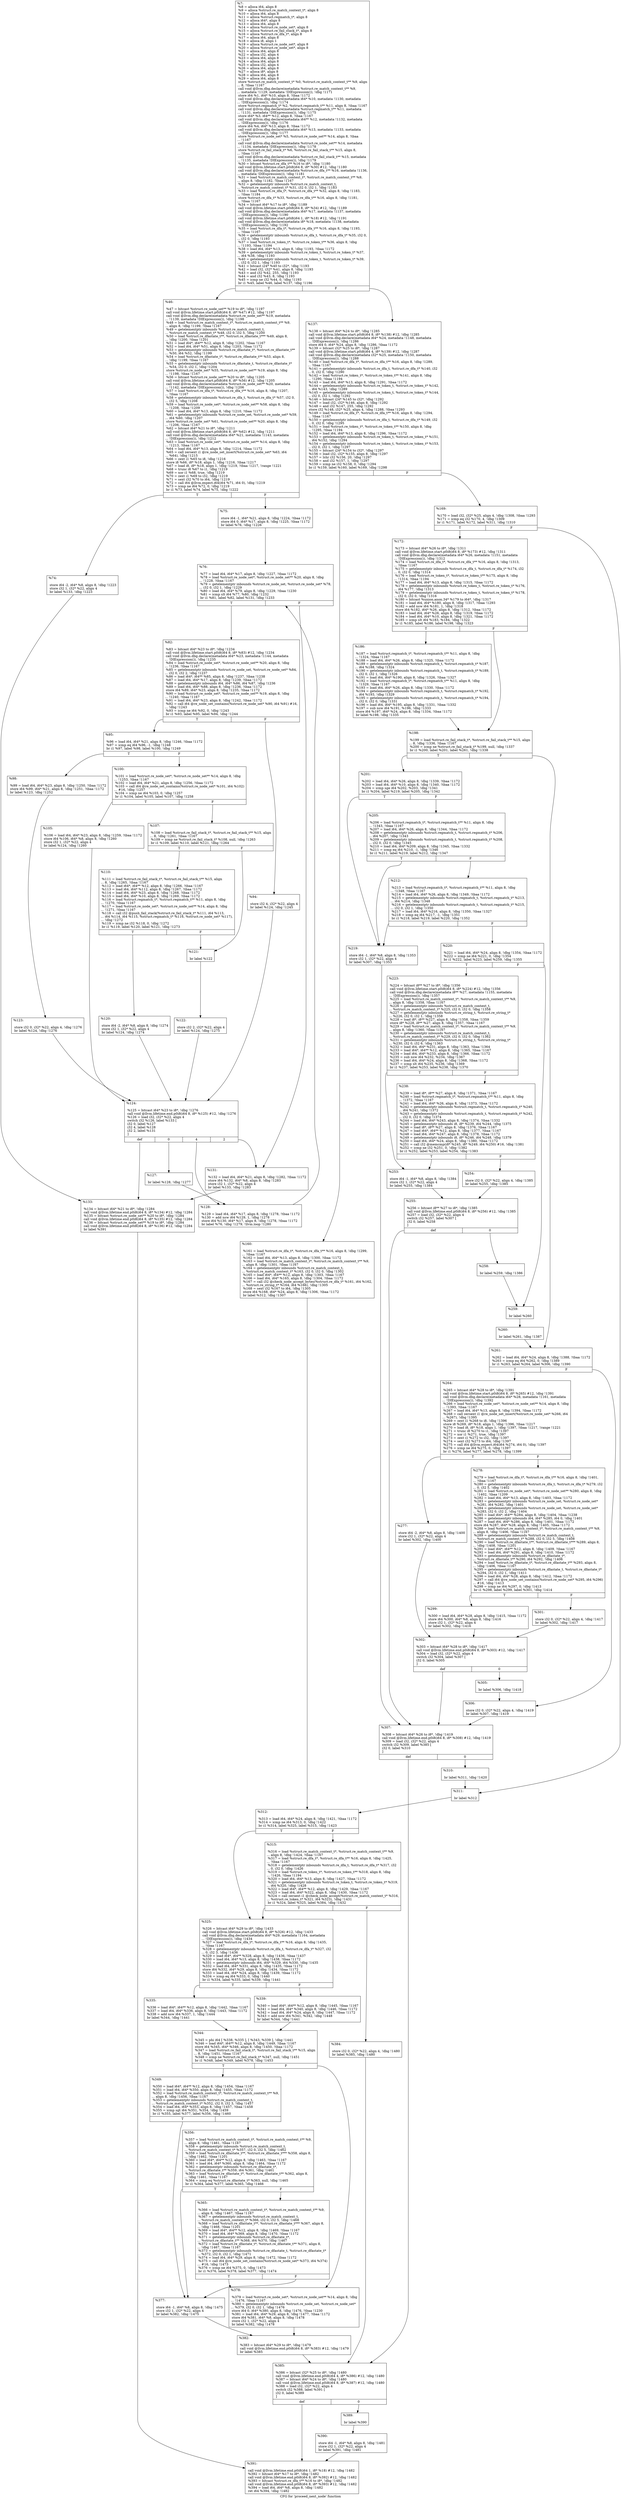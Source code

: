 digraph "CFG for 'proceed_next_node' function" {
	label="CFG for 'proceed_next_node' function";

	Node0xe24ca0 [shape=record,label="{%7:\l  %8 = alloca i64, align 8\l  %9 = alloca %struct.re_match_context_t*, align 8\l  %10 = alloca i64, align 8\l  %11 = alloca %struct.regmatch_t*, align 8\l  %12 = alloca i64*, align 8\l  %13 = alloca i64, align 8\l  %14 = alloca %struct.re_node_set*, align 8\l  %15 = alloca %struct.re_fail_stack_t*, align 8\l  %16 = alloca %struct.re_dfa_t*, align 8\l  %17 = alloca i64, align 8\l  %18 = alloca i8, align 1\l  %19 = alloca %struct.re_node_set*, align 8\l  %20 = alloca %struct.re_node_set*, align 8\l  %21 = alloca i64, align 8\l  %22 = alloca i32, align 4\l  %23 = alloca i64, align 8\l  %24 = alloca i64, align 8\l  %25 = alloca i32, align 4\l  %26 = alloca i64, align 8\l  %27 = alloca i8*, align 8\l  %28 = alloca i64, align 8\l  %29 = alloca i64, align 8\l  store %struct.re_match_context_t* %0, %struct.re_match_context_t** %9, align\l... 8, !tbaa !1167\l  call void @llvm.dbg.declare(metadata %struct.re_match_context_t** %9,\l... metadata !1129, metadata !DIExpression()), !dbg !1171\l  store i64 %1, i64* %10, align 8, !tbaa !1172\l  call void @llvm.dbg.declare(metadata i64* %10, metadata !1130, metadata\l... !DIExpression()), !dbg !1174\l  store %struct.regmatch_t* %2, %struct.regmatch_t** %11, align 8, !tbaa !1167\l  call void @llvm.dbg.declare(metadata %struct.regmatch_t** %11, metadata\l... !1131, metadata !DIExpression()), !dbg !1175\l  store i64* %3, i64** %12, align 8, !tbaa !1167\l  call void @llvm.dbg.declare(metadata i64** %12, metadata !1132, metadata\l... !DIExpression()), !dbg !1176\l  store i64 %4, i64* %13, align 8, !tbaa !1172\l  call void @llvm.dbg.declare(metadata i64* %13, metadata !1133, metadata\l... !DIExpression()), !dbg !1177\l  store %struct.re_node_set* %5, %struct.re_node_set** %14, align 8, !tbaa\l... !1167\l  call void @llvm.dbg.declare(metadata %struct.re_node_set** %14, metadata\l... !1134, metadata !DIExpression()), !dbg !1178\l  store %struct.re_fail_stack_t* %6, %struct.re_fail_stack_t** %15, align 8,\l... !tbaa !1167\l  call void @llvm.dbg.declare(metadata %struct.re_fail_stack_t** %15, metadata\l... !1135, metadata !DIExpression()), !dbg !1179\l  %30 = bitcast %struct.re_dfa_t** %16 to i8*, !dbg !1180\l  call void @llvm.lifetime.start.p0i8(i64 8, i8* %30) #12, !dbg !1180\l  call void @llvm.dbg.declare(metadata %struct.re_dfa_t** %16, metadata !1136,\l... metadata !DIExpression()), !dbg !1181\l  %31 = load %struct.re_match_context_t*, %struct.re_match_context_t** %9,\l... align 8, !dbg !1182, !tbaa !1167\l  %32 = getelementptr inbounds %struct.re_match_context_t,\l... %struct.re_match_context_t* %31, i32 0, i32 1, !dbg !1183\l  %33 = load %struct.re_dfa_t*, %struct.re_dfa_t** %32, align 8, !dbg !1183,\l... !tbaa !1184\l  store %struct.re_dfa_t* %33, %struct.re_dfa_t** %16, align 8, !dbg !1181,\l... !tbaa !1167\l  %34 = bitcast i64* %17 to i8*, !dbg !1189\l  call void @llvm.lifetime.start.p0i8(i64 8, i8* %34) #12, !dbg !1189\l  call void @llvm.dbg.declare(metadata i64* %17, metadata !1137, metadata\l... !DIExpression()), !dbg !1190\l  call void @llvm.lifetime.start.p0i8(i64 1, i8* %18) #12, !dbg !1191\l  call void @llvm.dbg.declare(metadata i8* %18, metadata !1138, metadata\l... !DIExpression()), !dbg !1192\l  %35 = load %struct.re_dfa_t*, %struct.re_dfa_t** %16, align 8, !dbg !1193,\l... !tbaa !1167\l  %36 = getelementptr inbounds %struct.re_dfa_t, %struct.re_dfa_t* %35, i32 0,\l... i32 0, !dbg !1193\l  %37 = load %struct.re_token_t*, %struct.re_token_t** %36, align 8, !dbg\l... !1193, !tbaa !1194\l  %38 = load i64, i64* %13, align 8, !dbg !1193, !tbaa !1172\l  %39 = getelementptr inbounds %struct.re_token_t, %struct.re_token_t* %37,\l... i64 %38, !dbg !1193\l  %40 = getelementptr inbounds %struct.re_token_t, %struct.re_token_t* %39,\l... i32 0, i32 1, !dbg !1193\l  %41 = bitcast i24* %40 to i32*, !dbg !1193\l  %42 = load i32, i32* %41, align 8, !dbg !1193\l  %43 = and i32 %42, 255, !dbg !1193\l  %44 = and i32 %43, 8, !dbg !1193\l  %45 = icmp ne i32 %44, 0, !dbg !1193\l  br i1 %45, label %46, label %137, !dbg !1196\l|{<s0>T|<s1>F}}"];
	Node0xe24ca0:s0 -> Node0xe286a0;
	Node0xe24ca0:s1 -> Node0xe28d30;
	Node0xe286a0 [shape=record,label="{%46:\l\l  %47 = bitcast %struct.re_node_set** %19 to i8*, !dbg !1197\l  call void @llvm.lifetime.start.p0i8(i64 8, i8* %47) #12, !dbg !1197\l  call void @llvm.dbg.declare(metadata %struct.re_node_set** %19, metadata\l... !1139, metadata !DIExpression()), !dbg !1198\l  %48 = load %struct.re_match_context_t*, %struct.re_match_context_t** %9,\l... align 8, !dbg !1199, !tbaa !1167\l  %49 = getelementptr inbounds %struct.re_match_context_t,\l... %struct.re_match_context_t* %48, i32 0, i32 5, !dbg !1200\l  %50 = load %struct.re_dfastate_t**, %struct.re_dfastate_t*** %49, align 8,\l... !dbg !1200, !tbaa !1201\l  %51 = load i64*, i64** %12, align 8, !dbg !1202, !tbaa !1167\l  %52 = load i64, i64* %51, align 8, !dbg !1203, !tbaa !1172\l  %53 = getelementptr inbounds %struct.re_dfastate_t*, %struct.re_dfastate_t**\l... %50, i64 %52, !dbg !1199\l  %54 = load %struct.re_dfastate_t*, %struct.re_dfastate_t** %53, align 8,\l... !dbg !1199, !tbaa !1167\l  %55 = getelementptr inbounds %struct.re_dfastate_t, %struct.re_dfastate_t*\l... %54, i32 0, i32 1, !dbg !1204\l  store %struct.re_node_set* %55, %struct.re_node_set** %19, align 8, !dbg\l... !1198, !tbaa !1167\l  %56 = bitcast %struct.re_node_set** %20 to i8*, !dbg !1205\l  call void @llvm.lifetime.start.p0i8(i64 8, i8* %56) #12, !dbg !1205\l  call void @llvm.dbg.declare(metadata %struct.re_node_set** %20, metadata\l... !1142, metadata !DIExpression()), !dbg !1206\l  %57 = load %struct.re_dfa_t*, %struct.re_dfa_t** %16, align 8, !dbg !1207,\l... !tbaa !1167\l  %58 = getelementptr inbounds %struct.re_dfa_t, %struct.re_dfa_t* %57, i32 0,\l... i32 5, !dbg !1208\l  %59 = load %struct.re_node_set*, %struct.re_node_set** %58, align 8, !dbg\l... !1208, !tbaa !1209\l  %60 = load i64, i64* %13, align 8, !dbg !1210, !tbaa !1172\l  %61 = getelementptr inbounds %struct.re_node_set, %struct.re_node_set* %59,\l... i64 %60, !dbg !1207\l  store %struct.re_node_set* %61, %struct.re_node_set** %20, align 8, !dbg\l... !1206, !tbaa !1167\l  %62 = bitcast i64* %21 to i8*, !dbg !1211\l  call void @llvm.lifetime.start.p0i8(i64 8, i8* %62) #12, !dbg !1211\l  call void @llvm.dbg.declare(metadata i64* %21, metadata !1143, metadata\l... !DIExpression()), !dbg !1212\l  %63 = load %struct.re_node_set*, %struct.re_node_set** %14, align 8, !dbg\l... !1213, !tbaa !1167\l  %64 = load i64, i64* %13, align 8, !dbg !1214, !tbaa !1172\l  %65 = call zeroext i1 @re_node_set_insert(%struct.re_node_set* %63, i64\l... %64), !dbg !1215\l  %66 = zext i1 %65 to i8, !dbg !1216\l  store i8 %66, i8* %18, align 1, !dbg !1216, !tbaa !1217\l  %67 = load i8, i8* %18, align 1, !dbg !1219, !tbaa !1217, !range !1221\l  %68 = trunc i8 %67 to i1, !dbg !1219\l  %69 = xor i1 %68, true, !dbg !1219\l  %70 = zext i1 %69 to i32, !dbg !1219\l  %71 = sext i32 %70 to i64, !dbg !1219\l  %72 = call i64 @llvm.expect.i64(i64 %71, i64 0), !dbg !1219\l  %73 = icmp ne i64 %72, 0, !dbg !1219\l  br i1 %73, label %74, label %75, !dbg !1222\l|{<s0>T|<s1>F}}"];
	Node0xe286a0:s0 -> Node0xe286f0;
	Node0xe286a0:s1 -> Node0xe28740;
	Node0xe286f0 [shape=record,label="{%74:\l\l  store i64 -2, i64* %8, align 8, !dbg !1223\l  store i32 1, i32* %22, align 4\l  br label %133, !dbg !1223\l}"];
	Node0xe286f0 -> Node0xe28ce0;
	Node0xe28740 [shape=record,label="{%75:\l\l  store i64 -1, i64* %21, align 8, !dbg !1224, !tbaa !1172\l  store i64 0, i64* %17, align 8, !dbg !1225, !tbaa !1172\l  br label %76, !dbg !1226\l}"];
	Node0xe28740 -> Node0xe28790;
	Node0xe28790 [shape=record,label="{%76:\l\l  %77 = load i64, i64* %17, align 8, !dbg !1227, !tbaa !1172\l  %78 = load %struct.re_node_set*, %struct.re_node_set** %20, align 8, !dbg\l... !1228, !tbaa !1167\l  %79 = getelementptr inbounds %struct.re_node_set, %struct.re_node_set* %78,\l... i32 0, i32 1, !dbg !1229\l  %80 = load i64, i64* %79, align 8, !dbg !1229, !tbaa !1230\l  %81 = icmp slt i64 %77, %80, !dbg !1232\l  br i1 %81, label %82, label %131, !dbg !1233\l|{<s0>T|<s1>F}}"];
	Node0xe28790:s0 -> Node0xe287e0;
	Node0xe28790:s1 -> Node0xe28c90;
	Node0xe287e0 [shape=record,label="{%82:\l\l  %83 = bitcast i64* %23 to i8*, !dbg !1234\l  call void @llvm.lifetime.start.p0i8(i64 8, i8* %83) #12, !dbg !1234\l  call void @llvm.dbg.declare(metadata i64* %23, metadata !1144, metadata\l... !DIExpression()), !dbg !1235\l  %84 = load %struct.re_node_set*, %struct.re_node_set** %20, align 8, !dbg\l... !1236, !tbaa !1167\l  %85 = getelementptr inbounds %struct.re_node_set, %struct.re_node_set* %84,\l... i32 0, i32 2, !dbg !1237\l  %86 = load i64*, i64** %85, align 8, !dbg !1237, !tbaa !1238\l  %87 = load i64, i64* %17, align 8, !dbg !1239, !tbaa !1172\l  %88 = getelementptr inbounds i64, i64* %86, i64 %87, !dbg !1236\l  %89 = load i64, i64* %88, align 8, !dbg !1236, !tbaa !1172\l  store i64 %89, i64* %23, align 8, !dbg !1235, !tbaa !1172\l  %90 = load %struct.re_node_set*, %struct.re_node_set** %19, align 8, !dbg\l... !1240, !tbaa !1167\l  %91 = load i64, i64* %23, align 8, !dbg !1242, !tbaa !1172\l  %92 = call i64 @re_node_set_contains(%struct.re_node_set* %90, i64 %91) #16,\l... !dbg !1243\l  %93 = icmp ne i64 %92, 0, !dbg !1243\l  br i1 %93, label %95, label %94, !dbg !1244\l|{<s0>T|<s1>F}}"];
	Node0xe287e0:s0 -> Node0xe28880;
	Node0xe287e0:s1 -> Node0xe28830;
	Node0xe28830 [shape=record,label="{%94:\l\l  store i32 4, i32* %22, align 4\l  br label %124, !dbg !1245\l}"];
	Node0xe28830 -> Node0xe28ba0;
	Node0xe28880 [shape=record,label="{%95:\l\l  %96 = load i64, i64* %21, align 8, !dbg !1246, !tbaa !1172\l  %97 = icmp eq i64 %96, -1, !dbg !1248\l  br i1 %97, label %98, label %100, !dbg !1249\l|{<s0>T|<s1>F}}"];
	Node0xe28880:s0 -> Node0xe288d0;
	Node0xe28880:s1 -> Node0xe28920;
	Node0xe288d0 [shape=record,label="{%98:\l\l  %99 = load i64, i64* %23, align 8, !dbg !1250, !tbaa !1172\l  store i64 %99, i64* %21, align 8, !dbg !1251, !tbaa !1172\l  br label %123, !dbg !1252\l}"];
	Node0xe288d0 -> Node0xe28b50;
	Node0xe28920 [shape=record,label="{%100:\l\l  %101 = load %struct.re_node_set*, %struct.re_node_set** %14, align 8, !dbg\l... !1253, !tbaa !1167\l  %102 = load i64, i64* %21, align 8, !dbg !1256, !tbaa !1172\l  %103 = call i64 @re_node_set_contains(%struct.re_node_set* %101, i64 %102)\l... #16, !dbg !1257\l  %104 = icmp ne i64 %103, 0, !dbg !1257\l  br i1 %104, label %105, label %107, !dbg !1258\l|{<s0>T|<s1>F}}"];
	Node0xe28920:s0 -> Node0xe28970;
	Node0xe28920:s1 -> Node0xe289c0;
	Node0xe28970 [shape=record,label="{%105:\l\l  %106 = load i64, i64* %23, align 8, !dbg !1259, !tbaa !1172\l  store i64 %106, i64* %8, align 8, !dbg !1260\l  store i32 1, i32* %22, align 4\l  br label %124, !dbg !1260\l}"];
	Node0xe28970 -> Node0xe28ba0;
	Node0xe289c0 [shape=record,label="{%107:\l\l  %108 = load %struct.re_fail_stack_t*, %struct.re_fail_stack_t** %15, align\l... 8, !dbg !1261, !tbaa !1167\l  %109 = icmp ne %struct.re_fail_stack_t* %108, null, !dbg !1263\l  br i1 %109, label %110, label %121, !dbg !1264\l|{<s0>T|<s1>F}}"];
	Node0xe289c0:s0 -> Node0xe28a10;
	Node0xe289c0:s1 -> Node0xe28ab0;
	Node0xe28a10 [shape=record,label="{%110:\l\l  %111 = load %struct.re_fail_stack_t*, %struct.re_fail_stack_t** %15, align\l... 8, !dbg !1265, !tbaa !1167\l  %112 = load i64*, i64** %12, align 8, !dbg !1266, !tbaa !1167\l  %113 = load i64, i64* %112, align 8, !dbg !1267, !tbaa !1172\l  %114 = load i64, i64* %23, align 8, !dbg !1268, !tbaa !1172\l  %115 = load i64, i64* %10, align 8, !dbg !1269, !tbaa !1172\l  %116 = load %struct.regmatch_t*, %struct.regmatch_t** %11, align 8, !dbg\l... !1270, !tbaa !1167\l  %117 = load %struct.re_node_set*, %struct.re_node_set** %14, align 8, !dbg\l... !1271, !tbaa !1167\l  %118 = call i32 @push_fail_stack(%struct.re_fail_stack_t* %111, i64 %113,\l... i64 %114, i64 %115, %struct.regmatch_t* %116, %struct.re_node_set* %117),\l... !dbg !1272\l  %119 = icmp ne i32 %118, 0, !dbg !1272\l  br i1 %119, label %120, label %121, !dbg !1273\l|{<s0>T|<s1>F}}"];
	Node0xe28a10:s0 -> Node0xe28a60;
	Node0xe28a10:s1 -> Node0xe28ab0;
	Node0xe28a60 [shape=record,label="{%120:\l\l  store i64 -2, i64* %8, align 8, !dbg !1274\l  store i32 1, i32* %22, align 4\l  br label %124, !dbg !1274\l}"];
	Node0xe28a60 -> Node0xe28ba0;
	Node0xe28ab0 [shape=record,label="{%121:\l\l  br label %122\l}"];
	Node0xe28ab0 -> Node0xe28b00;
	Node0xe28b00 [shape=record,label="{%122:\l\l  store i32 2, i32* %22, align 4\l  br label %124, !dbg !1275\l}"];
	Node0xe28b00 -> Node0xe28ba0;
	Node0xe28b50 [shape=record,label="{%123:\l\l  store i32 0, i32* %22, align 4, !dbg !1276\l  br label %124, !dbg !1276\l}"];
	Node0xe28b50 -> Node0xe28ba0;
	Node0xe28ba0 [shape=record,label="{%124:\l\l  %125 = bitcast i64* %23 to i8*, !dbg !1276\l  call void @llvm.lifetime.end.p0i8(i64 8, i8* %125) #12, !dbg !1276\l  %126 = load i32, i32* %22, align 4\l  switch i32 %126, label %133 [\l    i32 0, label %127\l    i32 4, label %128\l    i32 2, label %131\l  ]\l|{<s0>def|<s1>0|<s2>4|<s3>2}}"];
	Node0xe28ba0:s0 -> Node0xe28ce0;
	Node0xe28ba0:s1 -> Node0xe28bf0;
	Node0xe28ba0:s2 -> Node0xe28c40;
	Node0xe28ba0:s3 -> Node0xe28c90;
	Node0xe28bf0 [shape=record,label="{%127:\l\l  br label %128, !dbg !1277\l}"];
	Node0xe28bf0 -> Node0xe28c40;
	Node0xe28c40 [shape=record,label="{%128:\l\l  %129 = load i64, i64* %17, align 8, !dbg !1278, !tbaa !1172\l  %130 = add nsw i64 %129, 1, !dbg !1278\l  store i64 %130, i64* %17, align 8, !dbg !1278, !tbaa !1172\l  br label %76, !dbg !1279, !llvm.loop !1280\l}"];
	Node0xe28c40 -> Node0xe28790;
	Node0xe28c90 [shape=record,label="{%131:\l\l  %132 = load i64, i64* %21, align 8, !dbg !1282, !tbaa !1172\l  store i64 %132, i64* %8, align 8, !dbg !1283\l  store i32 1, i32* %22, align 4\l  br label %133, !dbg !1283\l}"];
	Node0xe28c90 -> Node0xe28ce0;
	Node0xe28ce0 [shape=record,label="{%133:\l\l  %134 = bitcast i64* %21 to i8*, !dbg !1284\l  call void @llvm.lifetime.end.p0i8(i64 8, i8* %134) #12, !dbg !1284\l  %135 = bitcast %struct.re_node_set** %20 to i8*, !dbg !1284\l  call void @llvm.lifetime.end.p0i8(i64 8, i8* %135) #12, !dbg !1284\l  %136 = bitcast %struct.re_node_set** %19 to i8*, !dbg !1284\l  call void @llvm.lifetime.end.p0i8(i64 8, i8* %136) #12, !dbg !1284\l  br label %391\l}"];
	Node0xe28ce0 -> Node0xe29be0;
	Node0xe28d30 [shape=record,label="{%137:\l\l  %138 = bitcast i64* %24 to i8*, !dbg !1285\l  call void @llvm.lifetime.start.p0i8(i64 8, i8* %138) #12, !dbg !1285\l  call void @llvm.dbg.declare(metadata i64* %24, metadata !1148, metadata\l... !DIExpression()), !dbg !1286\l  store i64 0, i64* %24, align 8, !dbg !1286, !tbaa !1172\l  %139 = bitcast i32* %25 to i8*, !dbg !1287\l  call void @llvm.lifetime.start.p0i8(i64 4, i8* %139) #12, !dbg !1287\l  call void @llvm.dbg.declare(metadata i32* %25, metadata !1150, metadata\l... !DIExpression()), !dbg !1288\l  %140 = load %struct.re_dfa_t*, %struct.re_dfa_t** %16, align 8, !dbg !1289,\l... !tbaa !1167\l  %141 = getelementptr inbounds %struct.re_dfa_t, %struct.re_dfa_t* %140, i32\l... 0, i32 0, !dbg !1290\l  %142 = load %struct.re_token_t*, %struct.re_token_t** %141, align 8, !dbg\l... !1290, !tbaa !1194\l  %143 = load i64, i64* %13, align 8, !dbg !1291, !tbaa !1172\l  %144 = getelementptr inbounds %struct.re_token_t, %struct.re_token_t* %142,\l... i64 %143, !dbg !1289\l  %145 = getelementptr inbounds %struct.re_token_t, %struct.re_token_t* %144,\l... i32 0, i32 1, !dbg !1292\l  %146 = bitcast i24* %145 to i32*, !dbg !1292\l  %147 = load i32, i32* %146, align 8, !dbg !1292\l  %148 = and i32 %147, 255, !dbg !1292\l  store i32 %148, i32* %25, align 4, !dbg !1288, !tbaa !1293\l  %149 = load %struct.re_dfa_t*, %struct.re_dfa_t** %16, align 8, !dbg !1294,\l... !tbaa !1167\l  %150 = getelementptr inbounds %struct.re_dfa_t, %struct.re_dfa_t* %149, i32\l... 0, i32 0, !dbg !1295\l  %151 = load %struct.re_token_t*, %struct.re_token_t** %150, align 8, !dbg\l... !1295, !tbaa !1194\l  %152 = load i64, i64* %13, align 8, !dbg !1296, !tbaa !1172\l  %153 = getelementptr inbounds %struct.re_token_t, %struct.re_token_t* %151,\l... i64 %152, !dbg !1294\l  %154 = getelementptr inbounds %struct.re_token_t, %struct.re_token_t* %153,\l... i32 0, i32 1, !dbg !1297\l  %155 = bitcast i24* %154 to i32*, !dbg !1297\l  %156 = load i32, i32* %155, align 8, !dbg !1297\l  %157 = lshr i32 %156, 20, !dbg !1297\l  %158 = and i32 %157, 1, !dbg !1297\l  %159 = icmp ne i32 %158, 0, !dbg !1294\l  br i1 %159, label %160, label %169, !dbg !1298\l|{<s0>T|<s1>F}}"];
	Node0xe28d30:s0 -> Node0xe28d80;
	Node0xe28d30:s1 -> Node0xe28dd0;
	Node0xe28d80 [shape=record,label="{%160:\l\l  %161 = load %struct.re_dfa_t*, %struct.re_dfa_t** %16, align 8, !dbg !1299,\l... !tbaa !1167\l  %162 = load i64, i64* %13, align 8, !dbg !1300, !tbaa !1172\l  %163 = load %struct.re_match_context_t*, %struct.re_match_context_t** %9,\l... align 8, !dbg !1301, !tbaa !1167\l  %164 = getelementptr inbounds %struct.re_match_context_t,\l... %struct.re_match_context_t* %163, i32 0, i32 0, !dbg !1302\l  %165 = load i64*, i64** %12, align 8, !dbg !1303, !tbaa !1167\l  %166 = load i64, i64* %165, align 8, !dbg !1304, !tbaa !1172\l  %167 = call i32 @check_node_accept_bytes(%struct.re_dfa_t* %161, i64 %162,\l... %struct.re_string_t* %164, i64 %166), !dbg !1305\l  %168 = sext i32 %167 to i64, !dbg !1305\l  store i64 %168, i64* %24, align 8, !dbg !1306, !tbaa !1172\l  br label %312, !dbg !1307\l}"];
	Node0xe28d80 -> Node0xe296e0;
	Node0xe28dd0 [shape=record,label="{%169:\l\l  %170 = load i32, i32* %25, align 4, !dbg !1308, !tbaa !1293\l  %171 = icmp eq i32 %170, 4, !dbg !1309\l  br i1 %171, label %172, label %311, !dbg !1310\l|{<s0>T|<s1>F}}"];
	Node0xe28dd0:s0 -> Node0xe28e20;
	Node0xe28dd0:s1 -> Node0xe29690;
	Node0xe28e20 [shape=record,label="{%172:\l\l  %173 = bitcast i64* %26 to i8*, !dbg !1311\l  call void @llvm.lifetime.start.p0i8(i64 8, i8* %173) #12, !dbg !1311\l  call void @llvm.dbg.declare(metadata i64* %26, metadata !1151, metadata\l... !DIExpression()), !dbg !1312\l  %174 = load %struct.re_dfa_t*, %struct.re_dfa_t** %16, align 8, !dbg !1313,\l... !tbaa !1167\l  %175 = getelementptr inbounds %struct.re_dfa_t, %struct.re_dfa_t* %174, i32\l... 0, i32 0, !dbg !1314\l  %176 = load %struct.re_token_t*, %struct.re_token_t** %175, align 8, !dbg\l... !1314, !tbaa !1194\l  %177 = load i64, i64* %13, align 8, !dbg !1315, !tbaa !1172\l  %178 = getelementptr inbounds %struct.re_token_t, %struct.re_token_t* %176,\l... i64 %177, !dbg !1313\l  %179 = getelementptr inbounds %struct.re_token_t, %struct.re_token_t* %178,\l... i32 0, i32 0, !dbg !1316\l  %180 = bitcast %union.anon.34* %179 to i64*, !dbg !1317\l  %181 = load i64, i64* %180, align 8, !dbg !1317, !tbaa !1293\l  %182 = add nsw i64 %181, 1, !dbg !1318\l  store i64 %182, i64* %26, align 8, !dbg !1312, !tbaa !1172\l  %183 = load i64, i64* %26, align 8, !dbg !1319, !tbaa !1172\l  %184 = load i64, i64* %10, align 8, !dbg !1321, !tbaa !1172\l  %185 = icmp slt i64 %183, %184, !dbg !1322\l  br i1 %185, label %186, label %198, !dbg !1323\l|{<s0>T|<s1>F}}"];
	Node0xe28e20:s0 -> Node0xe28e70;
	Node0xe28e20:s1 -> Node0xe28ec0;
	Node0xe28e70 [shape=record,label="{%186:\l\l  %187 = load %struct.regmatch_t*, %struct.regmatch_t** %11, align 8, !dbg\l... !1324, !tbaa !1167\l  %188 = load i64, i64* %26, align 8, !dbg !1325, !tbaa !1172\l  %189 = getelementptr inbounds %struct.regmatch_t, %struct.regmatch_t* %187,\l... i64 %188, !dbg !1324\l  %190 = getelementptr inbounds %struct.regmatch_t, %struct.regmatch_t* %189,\l... i32 0, i32 1, !dbg !1326\l  %191 = load i64, i64* %190, align 8, !dbg !1326, !tbaa !1327\l  %192 = load %struct.regmatch_t*, %struct.regmatch_t** %11, align 8, !dbg\l... !1329, !tbaa !1167\l  %193 = load i64, i64* %26, align 8, !dbg !1330, !tbaa !1172\l  %194 = getelementptr inbounds %struct.regmatch_t, %struct.regmatch_t* %192,\l... i64 %193, !dbg !1329\l  %195 = getelementptr inbounds %struct.regmatch_t, %struct.regmatch_t* %194,\l... i32 0, i32 0, !dbg !1331\l  %196 = load i64, i64* %195, align 8, !dbg !1331, !tbaa !1332\l  %197 = sub nsw i64 %191, %196, !dbg !1333\l  store i64 %197, i64* %24, align 8, !dbg !1334, !tbaa !1172\l  br label %198, !dbg !1335\l}"];
	Node0xe28e70 -> Node0xe28ec0;
	Node0xe28ec0 [shape=record,label="{%198:\l\l  %199 = load %struct.re_fail_stack_t*, %struct.re_fail_stack_t** %15, align\l... 8, !dbg !1336, !tbaa !1167\l  %200 = icmp ne %struct.re_fail_stack_t* %199, null, !dbg !1337\l  br i1 %200, label %201, label %261, !dbg !1338\l|{<s0>T|<s1>F}}"];
	Node0xe28ec0:s0 -> Node0xe28f10;
	Node0xe28ec0:s1 -> Node0xe29320;
	Node0xe28f10 [shape=record,label="{%201:\l\l  %202 = load i64, i64* %26, align 8, !dbg !1339, !tbaa !1172\l  %203 = load i64, i64* %10, align 8, !dbg !1340, !tbaa !1172\l  %204 = icmp sge i64 %202, %203, !dbg !1341\l  br i1 %204, label %219, label %205, !dbg !1342\l|{<s0>T|<s1>F}}"];
	Node0xe28f10:s0 -> Node0xe29000;
	Node0xe28f10:s1 -> Node0xe28f60;
	Node0xe28f60 [shape=record,label="{%205:\l\l  %206 = load %struct.regmatch_t*, %struct.regmatch_t** %11, align 8, !dbg\l... !1343, !tbaa !1167\l  %207 = load i64, i64* %26, align 8, !dbg !1344, !tbaa !1172\l  %208 = getelementptr inbounds %struct.regmatch_t, %struct.regmatch_t* %206,\l... i64 %207, !dbg !1343\l  %209 = getelementptr inbounds %struct.regmatch_t, %struct.regmatch_t* %208,\l... i32 0, i32 0, !dbg !1345\l  %210 = load i64, i64* %209, align 8, !dbg !1345, !tbaa !1332\l  %211 = icmp eq i64 %210, -1, !dbg !1346\l  br i1 %211, label %219, label %212, !dbg !1347\l|{<s0>T|<s1>F}}"];
	Node0xe28f60:s0 -> Node0xe29000;
	Node0xe28f60:s1 -> Node0xe28fb0;
	Node0xe28fb0 [shape=record,label="{%212:\l\l  %213 = load %struct.regmatch_t*, %struct.regmatch_t** %11, align 8, !dbg\l... !1348, !tbaa !1167\l  %214 = load i64, i64* %26, align 8, !dbg !1349, !tbaa !1172\l  %215 = getelementptr inbounds %struct.regmatch_t, %struct.regmatch_t* %213,\l... i64 %214, !dbg !1348\l  %216 = getelementptr inbounds %struct.regmatch_t, %struct.regmatch_t* %215,\l... i32 0, i32 1, !dbg !1350\l  %217 = load i64, i64* %216, align 8, !dbg !1350, !tbaa !1327\l  %218 = icmp eq i64 %217, -1, !dbg !1351\l  br i1 %218, label %219, label %220, !dbg !1352\l|{<s0>T|<s1>F}}"];
	Node0xe28fb0:s0 -> Node0xe29000;
	Node0xe28fb0:s1 -> Node0xe29050;
	Node0xe29000 [shape=record,label="{%219:\l\l  store i64 -1, i64* %8, align 8, !dbg !1353\l  store i32 1, i32* %22, align 4\l  br label %307, !dbg !1353\l}"];
	Node0xe29000 -> Node0xe295f0;
	Node0xe29050 [shape=record,label="{%220:\l\l  %221 = load i64, i64* %24, align 8, !dbg !1354, !tbaa !1172\l  %222 = icmp ne i64 %221, 0, !dbg !1354\l  br i1 %222, label %223, label %259, !dbg !1355\l|{<s0>T|<s1>F}}"];
	Node0xe29050:s0 -> Node0xe290a0;
	Node0xe29050:s1 -> Node0xe29280;
	Node0xe290a0 [shape=record,label="{%223:\l\l  %224 = bitcast i8** %27 to i8*, !dbg !1356\l  call void @llvm.lifetime.start.p0i8(i64 8, i8* %224) #12, !dbg !1356\l  call void @llvm.dbg.declare(metadata i8** %27, metadata !1155, metadata\l... !DIExpression()), !dbg !1357\l  %225 = load %struct.re_match_context_t*, %struct.re_match_context_t** %9,\l... align 8, !dbg !1358, !tbaa !1167\l  %226 = getelementptr inbounds %struct.re_match_context_t,\l... %struct.re_match_context_t* %225, i32 0, i32 0, !dbg !1358\l  %227 = getelementptr inbounds %struct.re_string_t, %struct.re_string_t*\l... %226, i32 0, i32 1, !dbg !1358\l  %228 = load i8*, i8** %227, align 8, !dbg !1358, !tbaa !1359\l  store i8* %228, i8** %27, align 8, !dbg !1357, !tbaa !1167\l  %229 = load %struct.re_match_context_t*, %struct.re_match_context_t** %9,\l... align 8, !dbg !1360, !tbaa !1167\l  %230 = getelementptr inbounds %struct.re_match_context_t,\l... %struct.re_match_context_t* %229, i32 0, i32 0, !dbg !1362\l  %231 = getelementptr inbounds %struct.re_string_t, %struct.re_string_t*\l... %230, i32 0, i32 6, !dbg !1363\l  %232 = load i64, i64* %231, align 8, !dbg !1363, !tbaa !1364\l  %233 = load i64*, i64** %12, align 8, !dbg !1365, !tbaa !1167\l  %234 = load i64, i64* %233, align 8, !dbg !1366, !tbaa !1172\l  %235 = sub nsw i64 %232, %234, !dbg !1367\l  %236 = load i64, i64* %24, align 8, !dbg !1368, !tbaa !1172\l  %237 = icmp slt i64 %235, %236, !dbg !1369\l  br i1 %237, label %253, label %238, !dbg !1370\l|{<s0>T|<s1>F}}"];
	Node0xe290a0:s0 -> Node0xe29140;
	Node0xe290a0:s1 -> Node0xe290f0;
	Node0xe290f0 [shape=record,label="{%238:\l\l  %239 = load i8*, i8** %27, align 8, !dbg !1371, !tbaa !1167\l  %240 = load %struct.regmatch_t*, %struct.regmatch_t** %11, align 8, !dbg\l... !1372, !tbaa !1167\l  %241 = load i64, i64* %26, align 8, !dbg !1373, !tbaa !1172\l  %242 = getelementptr inbounds %struct.regmatch_t, %struct.regmatch_t* %240,\l... i64 %241, !dbg !1372\l  %243 = getelementptr inbounds %struct.regmatch_t, %struct.regmatch_t* %242,\l... i32 0, i32 0, !dbg !1374\l  %244 = load i64, i64* %243, align 8, !dbg !1374, !tbaa !1332\l  %245 = getelementptr inbounds i8, i8* %239, i64 %244, !dbg !1375\l  %246 = load i8*, i8** %27, align 8, !dbg !1376, !tbaa !1167\l  %247 = load i64*, i64** %12, align 8, !dbg !1377, !tbaa !1167\l  %248 = load i64, i64* %247, align 8, !dbg !1378, !tbaa !1172\l  %249 = getelementptr inbounds i8, i8* %246, i64 %248, !dbg !1379\l  %250 = load i64, i64* %24, align 8, !dbg !1380, !tbaa !1172\l  %251 = call i32 @memcmp(i8* %245, i8* %249, i64 %250) #16, !dbg !1381\l  %252 = icmp ne i32 %251, 0, !dbg !1382\l  br i1 %252, label %253, label %254, !dbg !1383\l|{<s0>T|<s1>F}}"];
	Node0xe290f0:s0 -> Node0xe29140;
	Node0xe290f0:s1 -> Node0xe29190;
	Node0xe29140 [shape=record,label="{%253:\l\l  store i64 -1, i64* %8, align 8, !dbg !1384\l  store i32 1, i32* %22, align 4\l  br label %255, !dbg !1384\l}"];
	Node0xe29140 -> Node0xe291e0;
	Node0xe29190 [shape=record,label="{%254:\l\l  store i32 0, i32* %22, align 4, !dbg !1385\l  br label %255, !dbg !1385\l}"];
	Node0xe29190 -> Node0xe291e0;
	Node0xe291e0 [shape=record,label="{%255:\l\l  %256 = bitcast i8** %27 to i8*, !dbg !1385\l  call void @llvm.lifetime.end.p0i8(i64 8, i8* %256) #12, !dbg !1385\l  %257 = load i32, i32* %22, align 4\l  switch i32 %257, label %307 [\l    i32 0, label %258\l  ]\l|{<s0>def|<s1>0}}"];
	Node0xe291e0:s0 -> Node0xe295f0;
	Node0xe291e0:s1 -> Node0xe29230;
	Node0xe29230 [shape=record,label="{%258:\l\l  br label %259, !dbg !1386\l}"];
	Node0xe29230 -> Node0xe29280;
	Node0xe29280 [shape=record,label="{%259:\l\l  br label %260\l}"];
	Node0xe29280 -> Node0xe292d0;
	Node0xe292d0 [shape=record,label="{%260:\l\l  br label %261, !dbg !1387\l}"];
	Node0xe292d0 -> Node0xe29320;
	Node0xe29320 [shape=record,label="{%261:\l\l  %262 = load i64, i64* %24, align 8, !dbg !1388, !tbaa !1172\l  %263 = icmp eq i64 %262, 0, !dbg !1389\l  br i1 %263, label %264, label %306, !dbg !1390\l|{<s0>T|<s1>F}}"];
	Node0xe29320:s0 -> Node0xe29370;
	Node0xe29320:s1 -> Node0xe295a0;
	Node0xe29370 [shape=record,label="{%264:\l\l  %265 = bitcast i64* %28 to i8*, !dbg !1391\l  call void @llvm.lifetime.start.p0i8(i64 8, i8* %265) #12, !dbg !1391\l  call void @llvm.dbg.declare(metadata i64* %28, metadata !1161, metadata\l... !DIExpression()), !dbg !1392\l  %266 = load %struct.re_node_set*, %struct.re_node_set** %14, align 8, !dbg\l... !1393, !tbaa !1167\l  %267 = load i64, i64* %13, align 8, !dbg !1394, !tbaa !1172\l  %268 = call zeroext i1 @re_node_set_insert(%struct.re_node_set* %266, i64\l... %267), !dbg !1395\l  %269 = zext i1 %268 to i8, !dbg !1396\l  store i8 %269, i8* %18, align 1, !dbg !1396, !tbaa !1217\l  %270 = load i8, i8* %18, align 1, !dbg !1397, !tbaa !1217, !range !1221\l  %271 = trunc i8 %270 to i1, !dbg !1397\l  %272 = xor i1 %271, true, !dbg !1397\l  %273 = zext i1 %272 to i32, !dbg !1397\l  %274 = sext i32 %273 to i64, !dbg !1397\l  %275 = call i64 @llvm.expect.i64(i64 %274, i64 0), !dbg !1397\l  %276 = icmp ne i64 %275, 0, !dbg !1397\l  br i1 %276, label %277, label %278, !dbg !1399\l|{<s0>T|<s1>F}}"];
	Node0xe29370:s0 -> Node0xe293c0;
	Node0xe29370:s1 -> Node0xe29410;
	Node0xe293c0 [shape=record,label="{%277:\l\l  store i64 -2, i64* %8, align 8, !dbg !1400\l  store i32 1, i32* %22, align 4\l  br label %302, !dbg !1400\l}"];
	Node0xe293c0 -> Node0xe29500;
	Node0xe29410 [shape=record,label="{%278:\l\l  %279 = load %struct.re_dfa_t*, %struct.re_dfa_t** %16, align 8, !dbg !1401,\l... !tbaa !1167\l  %280 = getelementptr inbounds %struct.re_dfa_t, %struct.re_dfa_t* %279, i32\l... 0, i32 5, !dbg !1402\l  %281 = load %struct.re_node_set*, %struct.re_node_set** %280, align 8, !dbg\l... !1402, !tbaa !1209\l  %282 = load i64, i64* %13, align 8, !dbg !1403, !tbaa !1172\l  %283 = getelementptr inbounds %struct.re_node_set, %struct.re_node_set*\l... %281, i64 %282, !dbg !1401\l  %284 = getelementptr inbounds %struct.re_node_set, %struct.re_node_set*\l... %283, i32 0, i32 2, !dbg !1404\l  %285 = load i64*, i64** %284, align 8, !dbg !1404, !tbaa !1238\l  %286 = getelementptr inbounds i64, i64* %285, i64 0, !dbg !1401\l  %287 = load i64, i64* %286, align 8, !dbg !1401, !tbaa !1172\l  store i64 %287, i64* %28, align 8, !dbg !1405, !tbaa !1172\l  %288 = load %struct.re_match_context_t*, %struct.re_match_context_t** %9,\l... align 8, !dbg !1406, !tbaa !1167\l  %289 = getelementptr inbounds %struct.re_match_context_t,\l... %struct.re_match_context_t* %288, i32 0, i32 5, !dbg !1408\l  %290 = load %struct.re_dfastate_t**, %struct.re_dfastate_t*** %289, align 8,\l... !dbg !1408, !tbaa !1201\l  %291 = load i64*, i64** %12, align 8, !dbg !1409, !tbaa !1167\l  %292 = load i64, i64* %291, align 8, !dbg !1410, !tbaa !1172\l  %293 = getelementptr inbounds %struct.re_dfastate_t*,\l... %struct.re_dfastate_t** %290, i64 %292, !dbg !1406\l  %294 = load %struct.re_dfastate_t*, %struct.re_dfastate_t** %293, align 8,\l... !dbg !1406, !tbaa !1167\l  %295 = getelementptr inbounds %struct.re_dfastate_t, %struct.re_dfastate_t*\l... %294, i32 0, i32 1, !dbg !1411\l  %296 = load i64, i64* %28, align 8, !dbg !1412, !tbaa !1172\l  %297 = call i64 @re_node_set_contains(%struct.re_node_set* %295, i64 %296)\l... #16, !dbg !1413\l  %298 = icmp ne i64 %297, 0, !dbg !1413\l  br i1 %298, label %299, label %301, !dbg !1414\l|{<s0>T|<s1>F}}"];
	Node0xe29410:s0 -> Node0xe29460;
	Node0xe29410:s1 -> Node0xe294b0;
	Node0xe29460 [shape=record,label="{%299:\l\l  %300 = load i64, i64* %28, align 8, !dbg !1415, !tbaa !1172\l  store i64 %300, i64* %8, align 8, !dbg !1416\l  store i32 1, i32* %22, align 4\l  br label %302, !dbg !1416\l}"];
	Node0xe29460 -> Node0xe29500;
	Node0xe294b0 [shape=record,label="{%301:\l\l  store i32 0, i32* %22, align 4, !dbg !1417\l  br label %302, !dbg !1417\l}"];
	Node0xe294b0 -> Node0xe29500;
	Node0xe29500 [shape=record,label="{%302:\l\l  %303 = bitcast i64* %28 to i8*, !dbg !1417\l  call void @llvm.lifetime.end.p0i8(i64 8, i8* %303) #12, !dbg !1417\l  %304 = load i32, i32* %22, align 4\l  switch i32 %304, label %307 [\l    i32 0, label %305\l  ]\l|{<s0>def|<s1>0}}"];
	Node0xe29500:s0 -> Node0xe295f0;
	Node0xe29500:s1 -> Node0xe29550;
	Node0xe29550 [shape=record,label="{%305:\l\l  br label %306, !dbg !1418\l}"];
	Node0xe29550 -> Node0xe295a0;
	Node0xe295a0 [shape=record,label="{%306:\l\l  store i32 0, i32* %22, align 4, !dbg !1419\l  br label %307, !dbg !1419\l}"];
	Node0xe295a0 -> Node0xe295f0;
	Node0xe295f0 [shape=record,label="{%307:\l\l  %308 = bitcast i64* %26 to i8*, !dbg !1419\l  call void @llvm.lifetime.end.p0i8(i64 8, i8* %308) #12, !dbg !1419\l  %309 = load i32, i32* %22, align 4\l  switch i32 %309, label %385 [\l    i32 0, label %310\l  ]\l|{<s0>def|<s1>0}}"];
	Node0xe295f0:s0 -> Node0xe29af0;
	Node0xe295f0:s1 -> Node0xe29640;
	Node0xe29640 [shape=record,label="{%310:\l\l  br label %311, !dbg !1420\l}"];
	Node0xe29640 -> Node0xe29690;
	Node0xe29690 [shape=record,label="{%311:\l\l  br label %312\l}"];
	Node0xe29690 -> Node0xe296e0;
	Node0xe296e0 [shape=record,label="{%312:\l\l  %313 = load i64, i64* %24, align 8, !dbg !1421, !tbaa !1172\l  %314 = icmp ne i64 %313, 0, !dbg !1422\l  br i1 %314, label %325, label %315, !dbg !1423\l|{<s0>T|<s1>F}}"];
	Node0xe296e0:s0 -> Node0xe29780;
	Node0xe296e0:s1 -> Node0xe29730;
	Node0xe29730 [shape=record,label="{%315:\l\l  %316 = load %struct.re_match_context_t*, %struct.re_match_context_t** %9,\l... align 8, !dbg !1424, !tbaa !1167\l  %317 = load %struct.re_dfa_t*, %struct.re_dfa_t** %16, align 8, !dbg !1425,\l... !tbaa !1167\l  %318 = getelementptr inbounds %struct.re_dfa_t, %struct.re_dfa_t* %317, i32\l... 0, i32 0, !dbg !1426\l  %319 = load %struct.re_token_t*, %struct.re_token_t** %318, align 8, !dbg\l... !1426, !tbaa !1194\l  %320 = load i64, i64* %13, align 8, !dbg !1427, !tbaa !1172\l  %321 = getelementptr inbounds %struct.re_token_t, %struct.re_token_t* %319,\l... i64 %320, !dbg !1428\l  %322 = load i64*, i64** %12, align 8, !dbg !1429, !tbaa !1167\l  %323 = load i64, i64* %322, align 8, !dbg !1430, !tbaa !1172\l  %324 = call zeroext i1 @check_node_accept(%struct.re_match_context_t* %316,\l... %struct.re_token_t* %321, i64 %323), !dbg !1431\l  br i1 %324, label %325, label %384, !dbg !1432\l|{<s0>T|<s1>F}}"];
	Node0xe29730:s0 -> Node0xe29780;
	Node0xe29730:s1 -> Node0xe29aa0;
	Node0xe29780 [shape=record,label="{%325:\l\l  %326 = bitcast i64* %29 to i8*, !dbg !1433\l  call void @llvm.lifetime.start.p0i8(i64 8, i8* %326) #12, !dbg !1433\l  call void @llvm.dbg.declare(metadata i64* %29, metadata !1164, metadata\l... !DIExpression()), !dbg !1434\l  %327 = load %struct.re_dfa_t*, %struct.re_dfa_t** %16, align 8, !dbg !1435,\l... !tbaa !1167\l  %328 = getelementptr inbounds %struct.re_dfa_t, %struct.re_dfa_t* %327, i32\l... 0, i32 3, !dbg !1436\l  %329 = load i64*, i64** %328, align 8, !dbg !1436, !tbaa !1437\l  %330 = load i64, i64* %13, align 8, !dbg !1438, !tbaa !1172\l  %331 = getelementptr inbounds i64, i64* %329, i64 %330, !dbg !1435\l  %332 = load i64, i64* %331, align 8, !dbg !1435, !tbaa !1172\l  store i64 %332, i64* %29, align 8, !dbg !1434, !tbaa !1172\l  %333 = load i64, i64* %24, align 8, !dbg !1439, !tbaa !1172\l  %334 = icmp eq i64 %333, 0, !dbg !1440\l  br i1 %334, label %335, label %339, !dbg !1441\l|{<s0>T|<s1>F}}"];
	Node0xe29780:s0 -> Node0xe297d0;
	Node0xe29780:s1 -> Node0xe29820;
	Node0xe297d0 [shape=record,label="{%335:\l\l  %336 = load i64*, i64** %12, align 8, !dbg !1442, !tbaa !1167\l  %337 = load i64, i64* %336, align 8, !dbg !1443, !tbaa !1172\l  %338 = add nsw i64 %337, 1, !dbg !1444\l  br label %344, !dbg !1441\l}"];
	Node0xe297d0 -> Node0xe29870;
	Node0xe29820 [shape=record,label="{%339:\l\l  %340 = load i64*, i64** %12, align 8, !dbg !1445, !tbaa !1167\l  %341 = load i64, i64* %340, align 8, !dbg !1446, !tbaa !1172\l  %342 = load i64, i64* %24, align 8, !dbg !1447, !tbaa !1172\l  %343 = add nsw i64 %341, %342, !dbg !1448\l  br label %344, !dbg !1441\l}"];
	Node0xe29820 -> Node0xe29870;
	Node0xe29870 [shape=record,label="{%344:\l\l  %345 = phi i64 [ %338, %335 ], [ %343, %339 ], !dbg !1441\l  %346 = load i64*, i64** %12, align 8, !dbg !1449, !tbaa !1167\l  store i64 %345, i64* %346, align 8, !dbg !1450, !tbaa !1172\l  %347 = load %struct.re_fail_stack_t*, %struct.re_fail_stack_t** %15, align\l... 8, !dbg !1451, !tbaa !1167\l  %348 = icmp ne %struct.re_fail_stack_t* %347, null, !dbg !1451\l  br i1 %348, label %349, label %378, !dbg !1453\l|{<s0>T|<s1>F}}"];
	Node0xe29870:s0 -> Node0xe298c0;
	Node0xe29870:s1 -> Node0xe29a00;
	Node0xe298c0 [shape=record,label="{%349:\l\l  %350 = load i64*, i64** %12, align 8, !dbg !1454, !tbaa !1167\l  %351 = load i64, i64* %350, align 8, !dbg !1455, !tbaa !1172\l  %352 = load %struct.re_match_context_t*, %struct.re_match_context_t** %9,\l... align 8, !dbg !1456, !tbaa !1167\l  %353 = getelementptr inbounds %struct.re_match_context_t,\l... %struct.re_match_context_t* %352, i32 0, i32 3, !dbg !1457\l  %354 = load i64, i64* %353, align 8, !dbg !1457, !tbaa !1458\l  %355 = icmp sgt i64 %351, %354, !dbg !1459\l  br i1 %355, label %377, label %356, !dbg !1460\l|{<s0>T|<s1>F}}"];
	Node0xe298c0:s0 -> Node0xe299b0;
	Node0xe298c0:s1 -> Node0xe29910;
	Node0xe29910 [shape=record,label="{%356:\l\l  %357 = load %struct.re_match_context_t*, %struct.re_match_context_t** %9,\l... align 8, !dbg !1461, !tbaa !1167\l  %358 = getelementptr inbounds %struct.re_match_context_t,\l... %struct.re_match_context_t* %357, i32 0, i32 5, !dbg !1462\l  %359 = load %struct.re_dfastate_t**, %struct.re_dfastate_t*** %358, align 8,\l... !dbg !1462, !tbaa !1201\l  %360 = load i64*, i64** %12, align 8, !dbg !1463, !tbaa !1167\l  %361 = load i64, i64* %360, align 8, !dbg !1464, !tbaa !1172\l  %362 = getelementptr inbounds %struct.re_dfastate_t*,\l... %struct.re_dfastate_t** %359, i64 %361, !dbg !1461\l  %363 = load %struct.re_dfastate_t*, %struct.re_dfastate_t** %362, align 8,\l... !dbg !1461, !tbaa !1167\l  %364 = icmp eq %struct.re_dfastate_t* %363, null, !dbg !1465\l  br i1 %364, label %377, label %365, !dbg !1466\l|{<s0>T|<s1>F}}"];
	Node0xe29910:s0 -> Node0xe299b0;
	Node0xe29910:s1 -> Node0xe29960;
	Node0xe29960 [shape=record,label="{%365:\l\l  %366 = load %struct.re_match_context_t*, %struct.re_match_context_t** %9,\l... align 8, !dbg !1467, !tbaa !1167\l  %367 = getelementptr inbounds %struct.re_match_context_t,\l... %struct.re_match_context_t* %366, i32 0, i32 5, !dbg !1468\l  %368 = load %struct.re_dfastate_t**, %struct.re_dfastate_t*** %367, align 8,\l... !dbg !1468, !tbaa !1201\l  %369 = load i64*, i64** %12, align 8, !dbg !1469, !tbaa !1167\l  %370 = load i64, i64* %369, align 8, !dbg !1470, !tbaa !1172\l  %371 = getelementptr inbounds %struct.re_dfastate_t*,\l... %struct.re_dfastate_t** %368, i64 %370, !dbg !1467\l  %372 = load %struct.re_dfastate_t*, %struct.re_dfastate_t** %371, align 8,\l... !dbg !1467, !tbaa !1167\l  %373 = getelementptr inbounds %struct.re_dfastate_t, %struct.re_dfastate_t*\l... %372, i32 0, i32 1, !dbg !1471\l  %374 = load i64, i64* %29, align 8, !dbg !1472, !tbaa !1172\l  %375 = call i64 @re_node_set_contains(%struct.re_node_set* %373, i64 %374)\l... #16, !dbg !1473\l  %376 = icmp ne i64 %375, 0, !dbg !1473\l  br i1 %376, label %378, label %377, !dbg !1474\l|{<s0>T|<s1>F}}"];
	Node0xe29960:s0 -> Node0xe29a00;
	Node0xe29960:s1 -> Node0xe299b0;
	Node0xe299b0 [shape=record,label="{%377:\l\l  store i64 -1, i64* %8, align 8, !dbg !1475\l  store i32 1, i32* %22, align 4\l  br label %382, !dbg !1475\l}"];
	Node0xe299b0 -> Node0xe29a50;
	Node0xe29a00 [shape=record,label="{%378:\l\l  %379 = load %struct.re_node_set*, %struct.re_node_set** %14, align 8, !dbg\l... !1476, !tbaa !1167\l  %380 = getelementptr inbounds %struct.re_node_set, %struct.re_node_set*\l... %379, i32 0, i32 1, !dbg !1476\l  store i64 0, i64* %380, align 8, !dbg !1476, !tbaa !1230\l  %381 = load i64, i64* %29, align 8, !dbg !1477, !tbaa !1172\l  store i64 %381, i64* %8, align 8, !dbg !1478\l  store i32 1, i32* %22, align 4\l  br label %382, !dbg !1478\l}"];
	Node0xe29a00 -> Node0xe29a50;
	Node0xe29a50 [shape=record,label="{%382:\l\l  %383 = bitcast i64* %29 to i8*, !dbg !1479\l  call void @llvm.lifetime.end.p0i8(i64 8, i8* %383) #12, !dbg !1479\l  br label %385\l}"];
	Node0xe29a50 -> Node0xe29af0;
	Node0xe29aa0 [shape=record,label="{%384:\l\l  store i32 0, i32* %22, align 4, !dbg !1480\l  br label %385, !dbg !1480\l}"];
	Node0xe29aa0 -> Node0xe29af0;
	Node0xe29af0 [shape=record,label="{%385:\l\l  %386 = bitcast i32* %25 to i8*, !dbg !1480\l  call void @llvm.lifetime.end.p0i8(i64 4, i8* %386) #12, !dbg !1480\l  %387 = bitcast i64* %24 to i8*, !dbg !1480\l  call void @llvm.lifetime.end.p0i8(i64 8, i8* %387) #12, !dbg !1480\l  %388 = load i32, i32* %22, align 4\l  switch i32 %388, label %391 [\l    i32 0, label %389\l  ]\l|{<s0>def|<s1>0}}"];
	Node0xe29af0:s0 -> Node0xe29be0;
	Node0xe29af0:s1 -> Node0xe29b40;
	Node0xe29b40 [shape=record,label="{%389:\l\l  br label %390\l}"];
	Node0xe29b40 -> Node0xe29b90;
	Node0xe29b90 [shape=record,label="{%390:\l\l  store i64 -1, i64* %8, align 8, !dbg !1481\l  store i32 1, i32* %22, align 4\l  br label %391, !dbg !1481\l}"];
	Node0xe29b90 -> Node0xe29be0;
	Node0xe29be0 [shape=record,label="{%391:\l\l  call void @llvm.lifetime.end.p0i8(i64 1, i8* %18) #12, !dbg !1482\l  %392 = bitcast i64* %17 to i8*, !dbg !1482\l  call void @llvm.lifetime.end.p0i8(i64 8, i8* %392) #12, !dbg !1482\l  %393 = bitcast %struct.re_dfa_t** %16 to i8*, !dbg !1482\l  call void @llvm.lifetime.end.p0i8(i64 8, i8* %393) #12, !dbg !1482\l  %394 = load i64, i64* %8, align 8, !dbg !1482\l  ret i64 %394, !dbg !1482\l}"];
}
